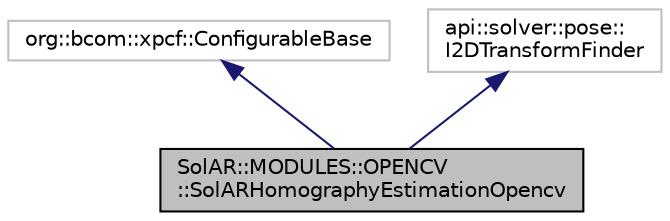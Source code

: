 digraph "SolAR::MODULES::OPENCV::SolARHomographyEstimationOpencv"
{
 // LATEX_PDF_SIZE
  edge [fontname="Helvetica",fontsize="10",labelfontname="Helvetica",labelfontsize="10"];
  node [fontname="Helvetica",fontsize="10",shape=record];
  Node1 [label="SolAR::MODULES::OPENCV\l::SolARHomographyEstimationOpencv",height=0.2,width=0.4,color="black", fillcolor="grey75", style="filled", fontcolor="black",tooltip="Estimates the homography between two images from their matching keypoints. UUID: fb9dac20-2a44-44b2-a..."];
  Node2 -> Node1 [dir="back",color="midnightblue",fontsize="10",style="solid",fontname="Helvetica"];
  Node2 [label="org::bcom::xpcf::ConfigurableBase",height=0.2,width=0.4,color="grey75", fillcolor="white", style="filled",tooltip=" "];
  Node3 -> Node1 [dir="back",color="midnightblue",fontsize="10",style="solid",fontname="Helvetica"];
  Node3 [label="api::solver::pose::\lI2DTransformFinder",height=0.2,width=0.4,color="grey75", fillcolor="white", style="filled",tooltip=" "];
}
